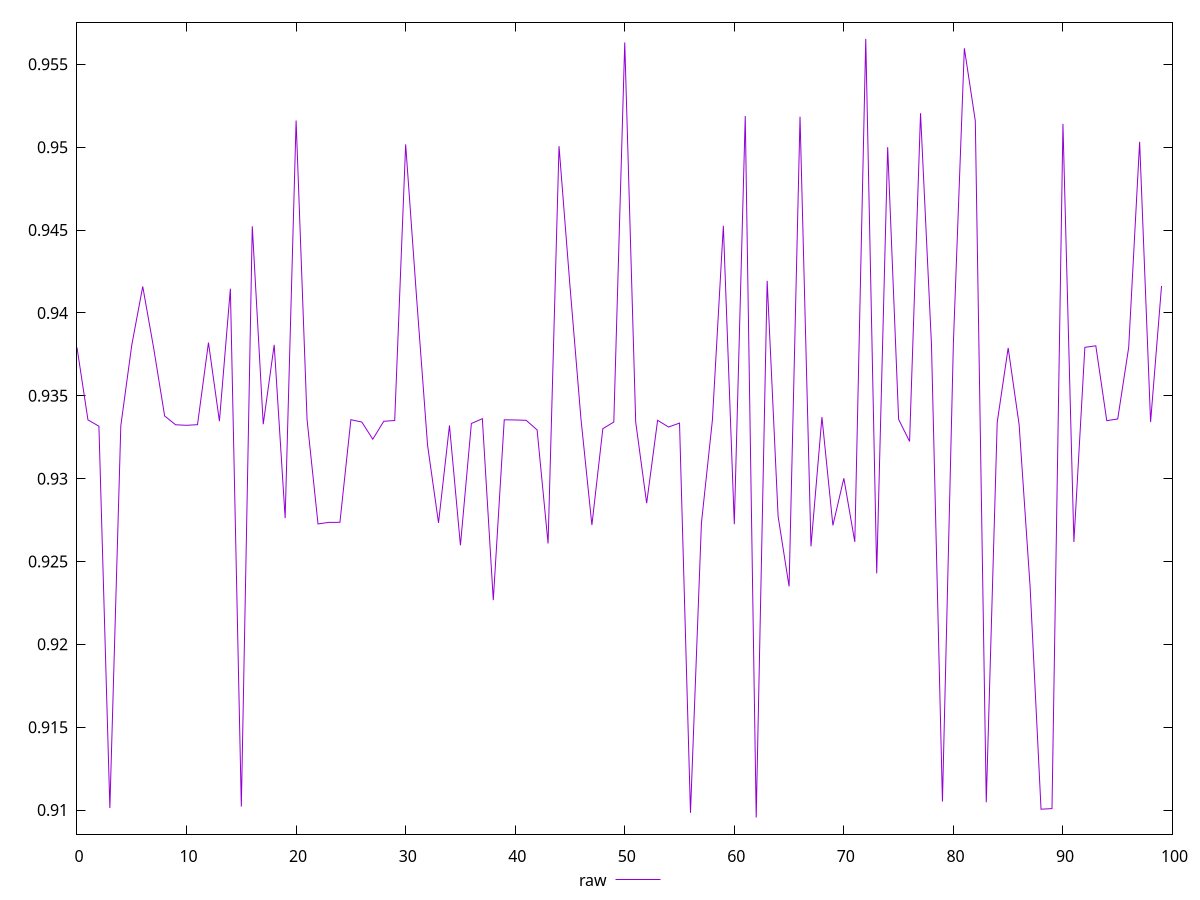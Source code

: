 reset
set terminal svg size 640, 490 enhanced background rgb 'white'
set output "report_00007_2020-12-11T15:55:29.892Z/meta/score/samples/pages+cached+noexternal+nofonts+nosvg+noimg/raw/values.svg"

$raw <<EOF
0 0.937912032784535
1 0.933544510856084
2 0.9331646698803074
3 0.9101252192416562
4 0.9332004015641554
5 0.9380619391076624
6 0.9415935007922133
7 0.9378719889466742
8 0.9337829984633068
9 0.933250069089205
10 0.9332189601111829
11 0.933254756142626
12 0.9382074299112757
13 0.9334704191309722
14 0.9414606951847893
15 0.9102109595051942
16 0.9452256998672052
17 0.9332855772958869
18 0.9380728186748768
19 0.9276181891888843
20 0.9516068094234881
21 0.9335582229209352
22 0.9272668057192446
23 0.9273625720045879
24 0.927363849503581
25 0.9335578548009095
26 0.9334145930463912
27 0.9323798137508049
28 0.9334607220594888
29 0.9335067634923552
30 0.9501708436203735
31 0.9409042096065418
32 0.9320198937839507
33 0.9273333290608725
34 0.9332081490672327
35 0.9259792578612164
36 0.9333266157701121
37 0.9336185097167311
38 0.9226685120812858
39 0.9335509526522862
40 0.9335402552716707
41 0.9335198101945312
42 0.9329410517351794
43 0.9260871243404826
44 0.9500634129171966
45 0.9416160303161792
46 0.9336274952152452
47 0.9272021974089796
48 0.9330131172012673
49 0.9334177319123
50 0.9563229509338737
51 0.9334102079417218
52 0.9285164899664735
53 0.9335217664174599
54 0.9331142018347971
55 0.9333527221524982
56 0.9098349044948523
57 0.92731814365444
58 0.9335248106974053
59 0.9452573609599046
60 0.927251558367582
61 0.9518810777216892
62 0.909549516258911
63 0.9419354805073995
64 0.9277210931544935
65 0.9234969506665233
66 0.9518419649398028
67 0.9259149336833704
68 0.9337145845454593
69 0.9271795811586949
70 0.9300221231085039
71 0.926183708890268
72 0.9565363384250842
73 0.9242848955702544
74 0.9500015477480703
75 0.933578351337976
76 0.9322451787580261
77 0.9520487092222816
78 0.9380676840263747
79 0.9105188275709558
80 0.9382022949355818
81 0.9559681334797737
82 0.9515846798813995
83 0.9104704631978062
84 0.9334047073111883
85 0.9378887713442284
86 0.9332531623702875
87 0.9234975045754102
88 0.9100534501628502
89 0.9100901399744307
90 0.9514072956835541
91 0.9261783316263749
92 0.9379231330813179
93 0.9380159045033668
94 0.933498984683833
95 0.9335994513518868
96 0.9379122889324454
97 0.9503220111122042
98 0.9334169476653116
99 0.9416305709334177
EOF

set key outside below
set yrange [0.908549516258911:0.9575363384250842]

plot \
  $raw title "raw" with line, \


reset